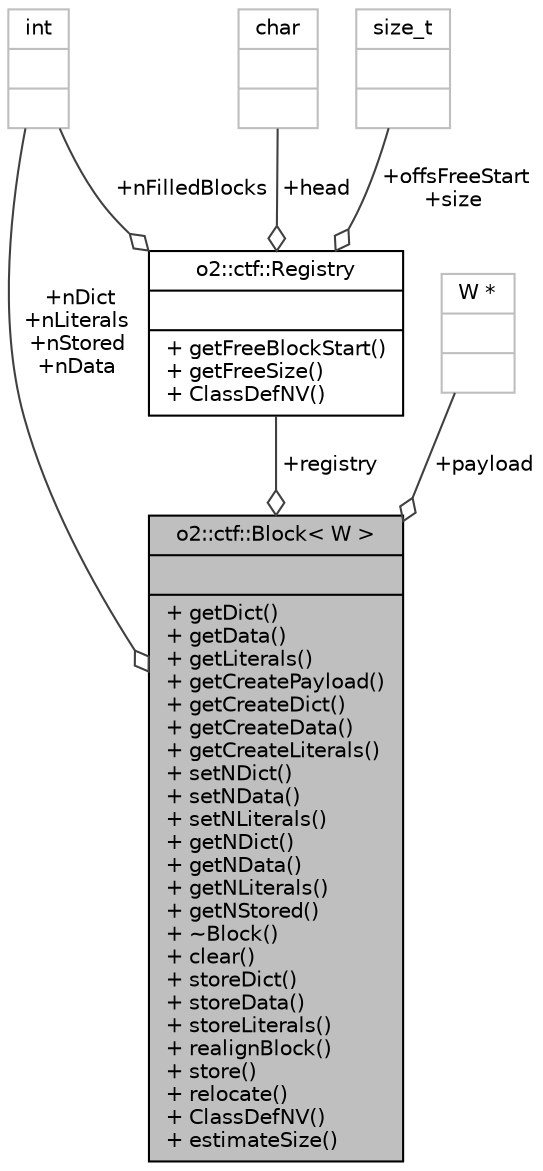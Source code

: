 digraph "o2::ctf::Block&lt; W &gt;"
{
 // INTERACTIVE_SVG=YES
  bgcolor="transparent";
  edge [fontname="Helvetica",fontsize="10",labelfontname="Helvetica",labelfontsize="10"];
  node [fontname="Helvetica",fontsize="10",shape=record];
  Node1 [label="{o2::ctf::Block\< W \>\n||+ getDict()\l+ getData()\l+ getLiterals()\l+ getCreatePayload()\l+ getCreateDict()\l+ getCreateData()\l+ getCreateLiterals()\l+ setNDict()\l+ setNData()\l+ setNLiterals()\l+ getNDict()\l+ getNData()\l+ getNLiterals()\l+ getNStored()\l+ ~Block()\l+ clear()\l+ storeDict()\l+ storeData()\l+ storeLiterals()\l+ realignBlock()\l+ store()\l+ relocate()\l+ ClassDefNV()\l+ estimateSize()\l}",height=0.2,width=0.4,color="black", fillcolor="grey75", style="filled", fontcolor="black"];
  Node2 -> Node1 [color="grey25",fontsize="10",style="solid",label=" +nDict\n+nLiterals\n+nStored\n+nData" ,arrowhead="odiamond",fontname="Helvetica"];
  Node2 [label="{int\n||}",height=0.2,width=0.4,color="grey75"];
  Node3 -> Node1 [color="grey25",fontsize="10",style="solid",label=" +registry" ,arrowhead="odiamond",fontname="Helvetica"];
  Node3 [label="{o2::ctf::Registry\n||+ getFreeBlockStart()\l+ getFreeSize()\l+ ClassDefNV()\l}",height=0.2,width=0.4,color="black",URL="$d0/d1c/structo2_1_1ctf_1_1Registry.html",tooltip="registry struct for the buffer start and offsets of writable space "];
  Node4 -> Node3 [color="grey25",fontsize="10",style="solid",label=" +head" ,arrowhead="odiamond",fontname="Helvetica"];
  Node4 [label="{char\n||}",height=0.2,width=0.4,color="grey75"];
  Node5 -> Node3 [color="grey25",fontsize="10",style="solid",label=" +offsFreeStart\n+size" ,arrowhead="odiamond",fontname="Helvetica"];
  Node5 [label="{size_t\n||}",height=0.2,width=0.4,color="grey75"];
  Node2 -> Node3 [color="grey25",fontsize="10",style="solid",label=" +nFilledBlocks" ,arrowhead="odiamond",fontname="Helvetica"];
  Node6 -> Node1 [color="grey25",fontsize="10",style="solid",label=" +payload" ,arrowhead="odiamond",fontname="Helvetica"];
  Node6 [label="{W *\n||}",height=0.2,width=0.4,color="grey75"];
}
